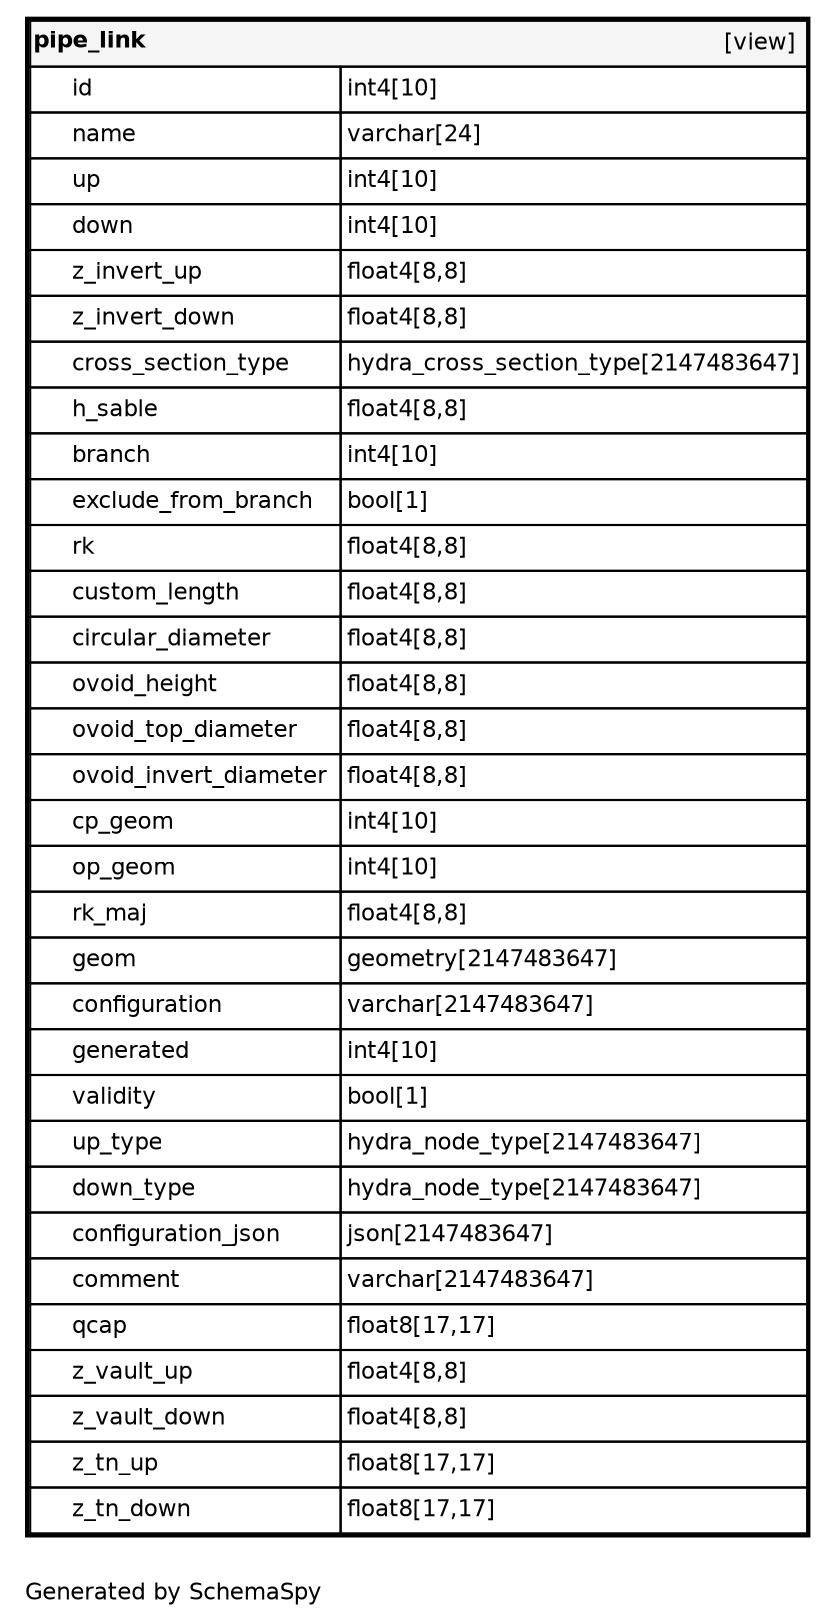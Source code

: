 digraph "oneDegreeRelationshipsDiagram" {
  graph [    rankdir="RL"    bgcolor="#ffffff"    label="\nGenerated by SchemaSpy"    labeljust="l"    nodesep="0.18"    ranksep="0.46"    fontname="Helvetica"    fontsize="11"    ration="compress"  ];  node [    fontname="Helvetica"    fontsize="11"    shape="plaintext"  ];  edge [    arrowsize="0.8"  ];
  "pipe_link" [
   label=<
    <TABLE BORDER="2" CELLBORDER="1" CELLSPACING="0" BGCOLOR="#ffffff">
      <TR><TD COLSPAN="4"  BGCOLOR="#f5f5f5"><TABLE BORDER="0" CELLSPACING="0"><TR><TD ALIGN="LEFT" FIXEDSIZE="TRUE" WIDTH="52" HEIGHT="16"><B>pipe_link</B></TD><TD ALIGN="RIGHT">[view]</TD></TR></TABLE></TD></TR>
      <TR><TD PORT="id" COLSPAN="2" ALIGN="LEFT"><TABLE BORDER="0" CELLSPACING="0" ALIGN="LEFT"><TR ALIGN="LEFT"><TD ALIGN="LEFT" FIXEDSIZE="TRUE" WIDTH="15" HEIGHT="16"></TD><TD ALIGN="LEFT" FIXEDSIZE="TRUE" WIDTH="128" HEIGHT="16">id</TD></TR></TABLE></TD><TD PORT="id.type" ALIGN="LEFT">int4[10]</TD></TR>
      <TR><TD PORT="name" COLSPAN="2" ALIGN="LEFT"><TABLE BORDER="0" CELLSPACING="0" ALIGN="LEFT"><TR ALIGN="LEFT"><TD ALIGN="LEFT" FIXEDSIZE="TRUE" WIDTH="15" HEIGHT="16"></TD><TD ALIGN="LEFT" FIXEDSIZE="TRUE" WIDTH="128" HEIGHT="16">name</TD></TR></TABLE></TD><TD PORT="name.type" ALIGN="LEFT">varchar[24]</TD></TR>
      <TR><TD PORT="up" COLSPAN="2" ALIGN="LEFT"><TABLE BORDER="0" CELLSPACING="0" ALIGN="LEFT"><TR ALIGN="LEFT"><TD ALIGN="LEFT" FIXEDSIZE="TRUE" WIDTH="15" HEIGHT="16"></TD><TD ALIGN="LEFT" FIXEDSIZE="TRUE" WIDTH="128" HEIGHT="16">up</TD></TR></TABLE></TD><TD PORT="up.type" ALIGN="LEFT">int4[10]</TD></TR>
      <TR><TD PORT="down" COLSPAN="2" ALIGN="LEFT"><TABLE BORDER="0" CELLSPACING="0" ALIGN="LEFT"><TR ALIGN="LEFT"><TD ALIGN="LEFT" FIXEDSIZE="TRUE" WIDTH="15" HEIGHT="16"></TD><TD ALIGN="LEFT" FIXEDSIZE="TRUE" WIDTH="128" HEIGHT="16">down</TD></TR></TABLE></TD><TD PORT="down.type" ALIGN="LEFT">int4[10]</TD></TR>
      <TR><TD PORT="z_invert_up" COLSPAN="2" ALIGN="LEFT"><TABLE BORDER="0" CELLSPACING="0" ALIGN="LEFT"><TR ALIGN="LEFT"><TD ALIGN="LEFT" FIXEDSIZE="TRUE" WIDTH="15" HEIGHT="16"></TD><TD ALIGN="LEFT" FIXEDSIZE="TRUE" WIDTH="128" HEIGHT="16">z_invert_up</TD></TR></TABLE></TD><TD PORT="z_invert_up.type" ALIGN="LEFT">float4[8,8]</TD></TR>
      <TR><TD PORT="z_invert_down" COLSPAN="2" ALIGN="LEFT"><TABLE BORDER="0" CELLSPACING="0" ALIGN="LEFT"><TR ALIGN="LEFT"><TD ALIGN="LEFT" FIXEDSIZE="TRUE" WIDTH="15" HEIGHT="16"></TD><TD ALIGN="LEFT" FIXEDSIZE="TRUE" WIDTH="128" HEIGHT="16">z_invert_down</TD></TR></TABLE></TD><TD PORT="z_invert_down.type" ALIGN="LEFT">float4[8,8]</TD></TR>
      <TR><TD PORT="cross_section_type" COLSPAN="2" ALIGN="LEFT"><TABLE BORDER="0" CELLSPACING="0" ALIGN="LEFT"><TR ALIGN="LEFT"><TD ALIGN="LEFT" FIXEDSIZE="TRUE" WIDTH="15" HEIGHT="16"></TD><TD ALIGN="LEFT" FIXEDSIZE="TRUE" WIDTH="128" HEIGHT="16">cross_section_type</TD></TR></TABLE></TD><TD PORT="cross_section_type.type" ALIGN="LEFT">hydra_cross_section_type[2147483647]</TD></TR>
      <TR><TD PORT="h_sable" COLSPAN="2" ALIGN="LEFT"><TABLE BORDER="0" CELLSPACING="0" ALIGN="LEFT"><TR ALIGN="LEFT"><TD ALIGN="LEFT" FIXEDSIZE="TRUE" WIDTH="15" HEIGHT="16"></TD><TD ALIGN="LEFT" FIXEDSIZE="TRUE" WIDTH="128" HEIGHT="16">h_sable</TD></TR></TABLE></TD><TD PORT="h_sable.type" ALIGN="LEFT">float4[8,8]</TD></TR>
      <TR><TD PORT="branch" COLSPAN="2" ALIGN="LEFT"><TABLE BORDER="0" CELLSPACING="0" ALIGN="LEFT"><TR ALIGN="LEFT"><TD ALIGN="LEFT" FIXEDSIZE="TRUE" WIDTH="15" HEIGHT="16"></TD><TD ALIGN="LEFT" FIXEDSIZE="TRUE" WIDTH="128" HEIGHT="16">branch</TD></TR></TABLE></TD><TD PORT="branch.type" ALIGN="LEFT">int4[10]</TD></TR>
      <TR><TD PORT="exclude_from_branch" COLSPAN="2" ALIGN="LEFT"><TABLE BORDER="0" CELLSPACING="0" ALIGN="LEFT"><TR ALIGN="LEFT"><TD ALIGN="LEFT" FIXEDSIZE="TRUE" WIDTH="15" HEIGHT="16"></TD><TD ALIGN="LEFT" FIXEDSIZE="TRUE" WIDTH="128" HEIGHT="16">exclude_from_branch</TD></TR></TABLE></TD><TD PORT="exclude_from_branch.type" ALIGN="LEFT">bool[1]</TD></TR>
      <TR><TD PORT="rk" COLSPAN="2" ALIGN="LEFT"><TABLE BORDER="0" CELLSPACING="0" ALIGN="LEFT"><TR ALIGN="LEFT"><TD ALIGN="LEFT" FIXEDSIZE="TRUE" WIDTH="15" HEIGHT="16"></TD><TD ALIGN="LEFT" FIXEDSIZE="TRUE" WIDTH="128" HEIGHT="16">rk</TD></TR></TABLE></TD><TD PORT="rk.type" ALIGN="LEFT">float4[8,8]</TD></TR>
      <TR><TD PORT="custom_length" COLSPAN="2" ALIGN="LEFT"><TABLE BORDER="0" CELLSPACING="0" ALIGN="LEFT"><TR ALIGN="LEFT"><TD ALIGN="LEFT" FIXEDSIZE="TRUE" WIDTH="15" HEIGHT="16"></TD><TD ALIGN="LEFT" FIXEDSIZE="TRUE" WIDTH="128" HEIGHT="16">custom_length</TD></TR></TABLE></TD><TD PORT="custom_length.type" ALIGN="LEFT">float4[8,8]</TD></TR>
      <TR><TD PORT="circular_diameter" COLSPAN="2" ALIGN="LEFT"><TABLE BORDER="0" CELLSPACING="0" ALIGN="LEFT"><TR ALIGN="LEFT"><TD ALIGN="LEFT" FIXEDSIZE="TRUE" WIDTH="15" HEIGHT="16"></TD><TD ALIGN="LEFT" FIXEDSIZE="TRUE" WIDTH="128" HEIGHT="16">circular_diameter</TD></TR></TABLE></TD><TD PORT="circular_diameter.type" ALIGN="LEFT">float4[8,8]</TD></TR>
      <TR><TD PORT="ovoid_height" COLSPAN="2" ALIGN="LEFT"><TABLE BORDER="0" CELLSPACING="0" ALIGN="LEFT"><TR ALIGN="LEFT"><TD ALIGN="LEFT" FIXEDSIZE="TRUE" WIDTH="15" HEIGHT="16"></TD><TD ALIGN="LEFT" FIXEDSIZE="TRUE" WIDTH="128" HEIGHT="16">ovoid_height</TD></TR></TABLE></TD><TD PORT="ovoid_height.type" ALIGN="LEFT">float4[8,8]</TD></TR>
      <TR><TD PORT="ovoid_top_diameter" COLSPAN="2" ALIGN="LEFT"><TABLE BORDER="0" CELLSPACING="0" ALIGN="LEFT"><TR ALIGN="LEFT"><TD ALIGN="LEFT" FIXEDSIZE="TRUE" WIDTH="15" HEIGHT="16"></TD><TD ALIGN="LEFT" FIXEDSIZE="TRUE" WIDTH="128" HEIGHT="16">ovoid_top_diameter</TD></TR></TABLE></TD><TD PORT="ovoid_top_diameter.type" ALIGN="LEFT">float4[8,8]</TD></TR>
      <TR><TD PORT="ovoid_invert_diameter" COLSPAN="2" ALIGN="LEFT"><TABLE BORDER="0" CELLSPACING="0" ALIGN="LEFT"><TR ALIGN="LEFT"><TD ALIGN="LEFT" FIXEDSIZE="TRUE" WIDTH="15" HEIGHT="16"></TD><TD ALIGN="LEFT" FIXEDSIZE="TRUE" WIDTH="128" HEIGHT="16">ovoid_invert_diameter</TD></TR></TABLE></TD><TD PORT="ovoid_invert_diameter.type" ALIGN="LEFT">float4[8,8]</TD></TR>
      <TR><TD PORT="cp_geom" COLSPAN="2" ALIGN="LEFT"><TABLE BORDER="0" CELLSPACING="0" ALIGN="LEFT"><TR ALIGN="LEFT"><TD ALIGN="LEFT" FIXEDSIZE="TRUE" WIDTH="15" HEIGHT="16"></TD><TD ALIGN="LEFT" FIXEDSIZE="TRUE" WIDTH="128" HEIGHT="16">cp_geom</TD></TR></TABLE></TD><TD PORT="cp_geom.type" ALIGN="LEFT">int4[10]</TD></TR>
      <TR><TD PORT="op_geom" COLSPAN="2" ALIGN="LEFT"><TABLE BORDER="0" CELLSPACING="0" ALIGN="LEFT"><TR ALIGN="LEFT"><TD ALIGN="LEFT" FIXEDSIZE="TRUE" WIDTH="15" HEIGHT="16"></TD><TD ALIGN="LEFT" FIXEDSIZE="TRUE" WIDTH="128" HEIGHT="16">op_geom</TD></TR></TABLE></TD><TD PORT="op_geom.type" ALIGN="LEFT">int4[10]</TD></TR>
      <TR><TD PORT="rk_maj" COLSPAN="2" ALIGN="LEFT"><TABLE BORDER="0" CELLSPACING="0" ALIGN="LEFT"><TR ALIGN="LEFT"><TD ALIGN="LEFT" FIXEDSIZE="TRUE" WIDTH="15" HEIGHT="16"></TD><TD ALIGN="LEFT" FIXEDSIZE="TRUE" WIDTH="128" HEIGHT="16">rk_maj</TD></TR></TABLE></TD><TD PORT="rk_maj.type" ALIGN="LEFT">float4[8,8]</TD></TR>
      <TR><TD PORT="geom" COLSPAN="2" ALIGN="LEFT"><TABLE BORDER="0" CELLSPACING="0" ALIGN="LEFT"><TR ALIGN="LEFT"><TD ALIGN="LEFT" FIXEDSIZE="TRUE" WIDTH="15" HEIGHT="16"></TD><TD ALIGN="LEFT" FIXEDSIZE="TRUE" WIDTH="128" HEIGHT="16">geom</TD></TR></TABLE></TD><TD PORT="geom.type" ALIGN="LEFT">geometry[2147483647]</TD></TR>
      <TR><TD PORT="configuration" COLSPAN="2" ALIGN="LEFT"><TABLE BORDER="0" CELLSPACING="0" ALIGN="LEFT"><TR ALIGN="LEFT"><TD ALIGN="LEFT" FIXEDSIZE="TRUE" WIDTH="15" HEIGHT="16"></TD><TD ALIGN="LEFT" FIXEDSIZE="TRUE" WIDTH="128" HEIGHT="16">configuration</TD></TR></TABLE></TD><TD PORT="configuration.type" ALIGN="LEFT">varchar[2147483647]</TD></TR>
      <TR><TD PORT="generated" COLSPAN="2" ALIGN="LEFT"><TABLE BORDER="0" CELLSPACING="0" ALIGN="LEFT"><TR ALIGN="LEFT"><TD ALIGN="LEFT" FIXEDSIZE="TRUE" WIDTH="15" HEIGHT="16"></TD><TD ALIGN="LEFT" FIXEDSIZE="TRUE" WIDTH="128" HEIGHT="16">generated</TD></TR></TABLE></TD><TD PORT="generated.type" ALIGN="LEFT">int4[10]</TD></TR>
      <TR><TD PORT="validity" COLSPAN="2" ALIGN="LEFT"><TABLE BORDER="0" CELLSPACING="0" ALIGN="LEFT"><TR ALIGN="LEFT"><TD ALIGN="LEFT" FIXEDSIZE="TRUE" WIDTH="15" HEIGHT="16"></TD><TD ALIGN="LEFT" FIXEDSIZE="TRUE" WIDTH="128" HEIGHT="16">validity</TD></TR></TABLE></TD><TD PORT="validity.type" ALIGN="LEFT">bool[1]</TD></TR>
      <TR><TD PORT="up_type" COLSPAN="2" ALIGN="LEFT"><TABLE BORDER="0" CELLSPACING="0" ALIGN="LEFT"><TR ALIGN="LEFT"><TD ALIGN="LEFT" FIXEDSIZE="TRUE" WIDTH="15" HEIGHT="16"></TD><TD ALIGN="LEFT" FIXEDSIZE="TRUE" WIDTH="128" HEIGHT="16">up_type</TD></TR></TABLE></TD><TD PORT="up_type.type" ALIGN="LEFT">hydra_node_type[2147483647]</TD></TR>
      <TR><TD PORT="down_type" COLSPAN="2" ALIGN="LEFT"><TABLE BORDER="0" CELLSPACING="0" ALIGN="LEFT"><TR ALIGN="LEFT"><TD ALIGN="LEFT" FIXEDSIZE="TRUE" WIDTH="15" HEIGHT="16"></TD><TD ALIGN="LEFT" FIXEDSIZE="TRUE" WIDTH="128" HEIGHT="16">down_type</TD></TR></TABLE></TD><TD PORT="down_type.type" ALIGN="LEFT">hydra_node_type[2147483647]</TD></TR>
      <TR><TD PORT="configuration_json" COLSPAN="2" ALIGN="LEFT"><TABLE BORDER="0" CELLSPACING="0" ALIGN="LEFT"><TR ALIGN="LEFT"><TD ALIGN="LEFT" FIXEDSIZE="TRUE" WIDTH="15" HEIGHT="16"></TD><TD ALIGN="LEFT" FIXEDSIZE="TRUE" WIDTH="128" HEIGHT="16">configuration_json</TD></TR></TABLE></TD><TD PORT="configuration_json.type" ALIGN="LEFT">json[2147483647]</TD></TR>
      <TR><TD PORT="comment" COLSPAN="2" ALIGN="LEFT"><TABLE BORDER="0" CELLSPACING="0" ALIGN="LEFT"><TR ALIGN="LEFT"><TD ALIGN="LEFT" FIXEDSIZE="TRUE" WIDTH="15" HEIGHT="16"></TD><TD ALIGN="LEFT" FIXEDSIZE="TRUE" WIDTH="128" HEIGHT="16">comment</TD></TR></TABLE></TD><TD PORT="comment.type" ALIGN="LEFT">varchar[2147483647]</TD></TR>
      <TR><TD PORT="qcap" COLSPAN="2" ALIGN="LEFT"><TABLE BORDER="0" CELLSPACING="0" ALIGN="LEFT"><TR ALIGN="LEFT"><TD ALIGN="LEFT" FIXEDSIZE="TRUE" WIDTH="15" HEIGHT="16"></TD><TD ALIGN="LEFT" FIXEDSIZE="TRUE" WIDTH="128" HEIGHT="16">qcap</TD></TR></TABLE></TD><TD PORT="qcap.type" ALIGN="LEFT">float8[17,17]</TD></TR>
      <TR><TD PORT="z_vault_up" COLSPAN="2" ALIGN="LEFT"><TABLE BORDER="0" CELLSPACING="0" ALIGN="LEFT"><TR ALIGN="LEFT"><TD ALIGN="LEFT" FIXEDSIZE="TRUE" WIDTH="15" HEIGHT="16"></TD><TD ALIGN="LEFT" FIXEDSIZE="TRUE" WIDTH="128" HEIGHT="16">z_vault_up</TD></TR></TABLE></TD><TD PORT="z_vault_up.type" ALIGN="LEFT">float4[8,8]</TD></TR>
      <TR><TD PORT="z_vault_down" COLSPAN="2" ALIGN="LEFT"><TABLE BORDER="0" CELLSPACING="0" ALIGN="LEFT"><TR ALIGN="LEFT"><TD ALIGN="LEFT" FIXEDSIZE="TRUE" WIDTH="15" HEIGHT="16"></TD><TD ALIGN="LEFT" FIXEDSIZE="TRUE" WIDTH="128" HEIGHT="16">z_vault_down</TD></TR></TABLE></TD><TD PORT="z_vault_down.type" ALIGN="LEFT">float4[8,8]</TD></TR>
      <TR><TD PORT="z_tn_up" COLSPAN="2" ALIGN="LEFT"><TABLE BORDER="0" CELLSPACING="0" ALIGN="LEFT"><TR ALIGN="LEFT"><TD ALIGN="LEFT" FIXEDSIZE="TRUE" WIDTH="15" HEIGHT="16"></TD><TD ALIGN="LEFT" FIXEDSIZE="TRUE" WIDTH="128" HEIGHT="16">z_tn_up</TD></TR></TABLE></TD><TD PORT="z_tn_up.type" ALIGN="LEFT">float8[17,17]</TD></TR>
      <TR><TD PORT="z_tn_down" COLSPAN="2" ALIGN="LEFT"><TABLE BORDER="0" CELLSPACING="0" ALIGN="LEFT"><TR ALIGN="LEFT"><TD ALIGN="LEFT" FIXEDSIZE="TRUE" WIDTH="15" HEIGHT="16"></TD><TD ALIGN="LEFT" FIXEDSIZE="TRUE" WIDTH="128" HEIGHT="16">z_tn_down</TD></TR></TABLE></TD><TD PORT="z_tn_down.type" ALIGN="LEFT">float8[17,17]</TD></TR>
    </TABLE>>
    URL="../../tables/pipe_link.html"
    target="_top"
    tooltip="pipe_link"
  ];
}
